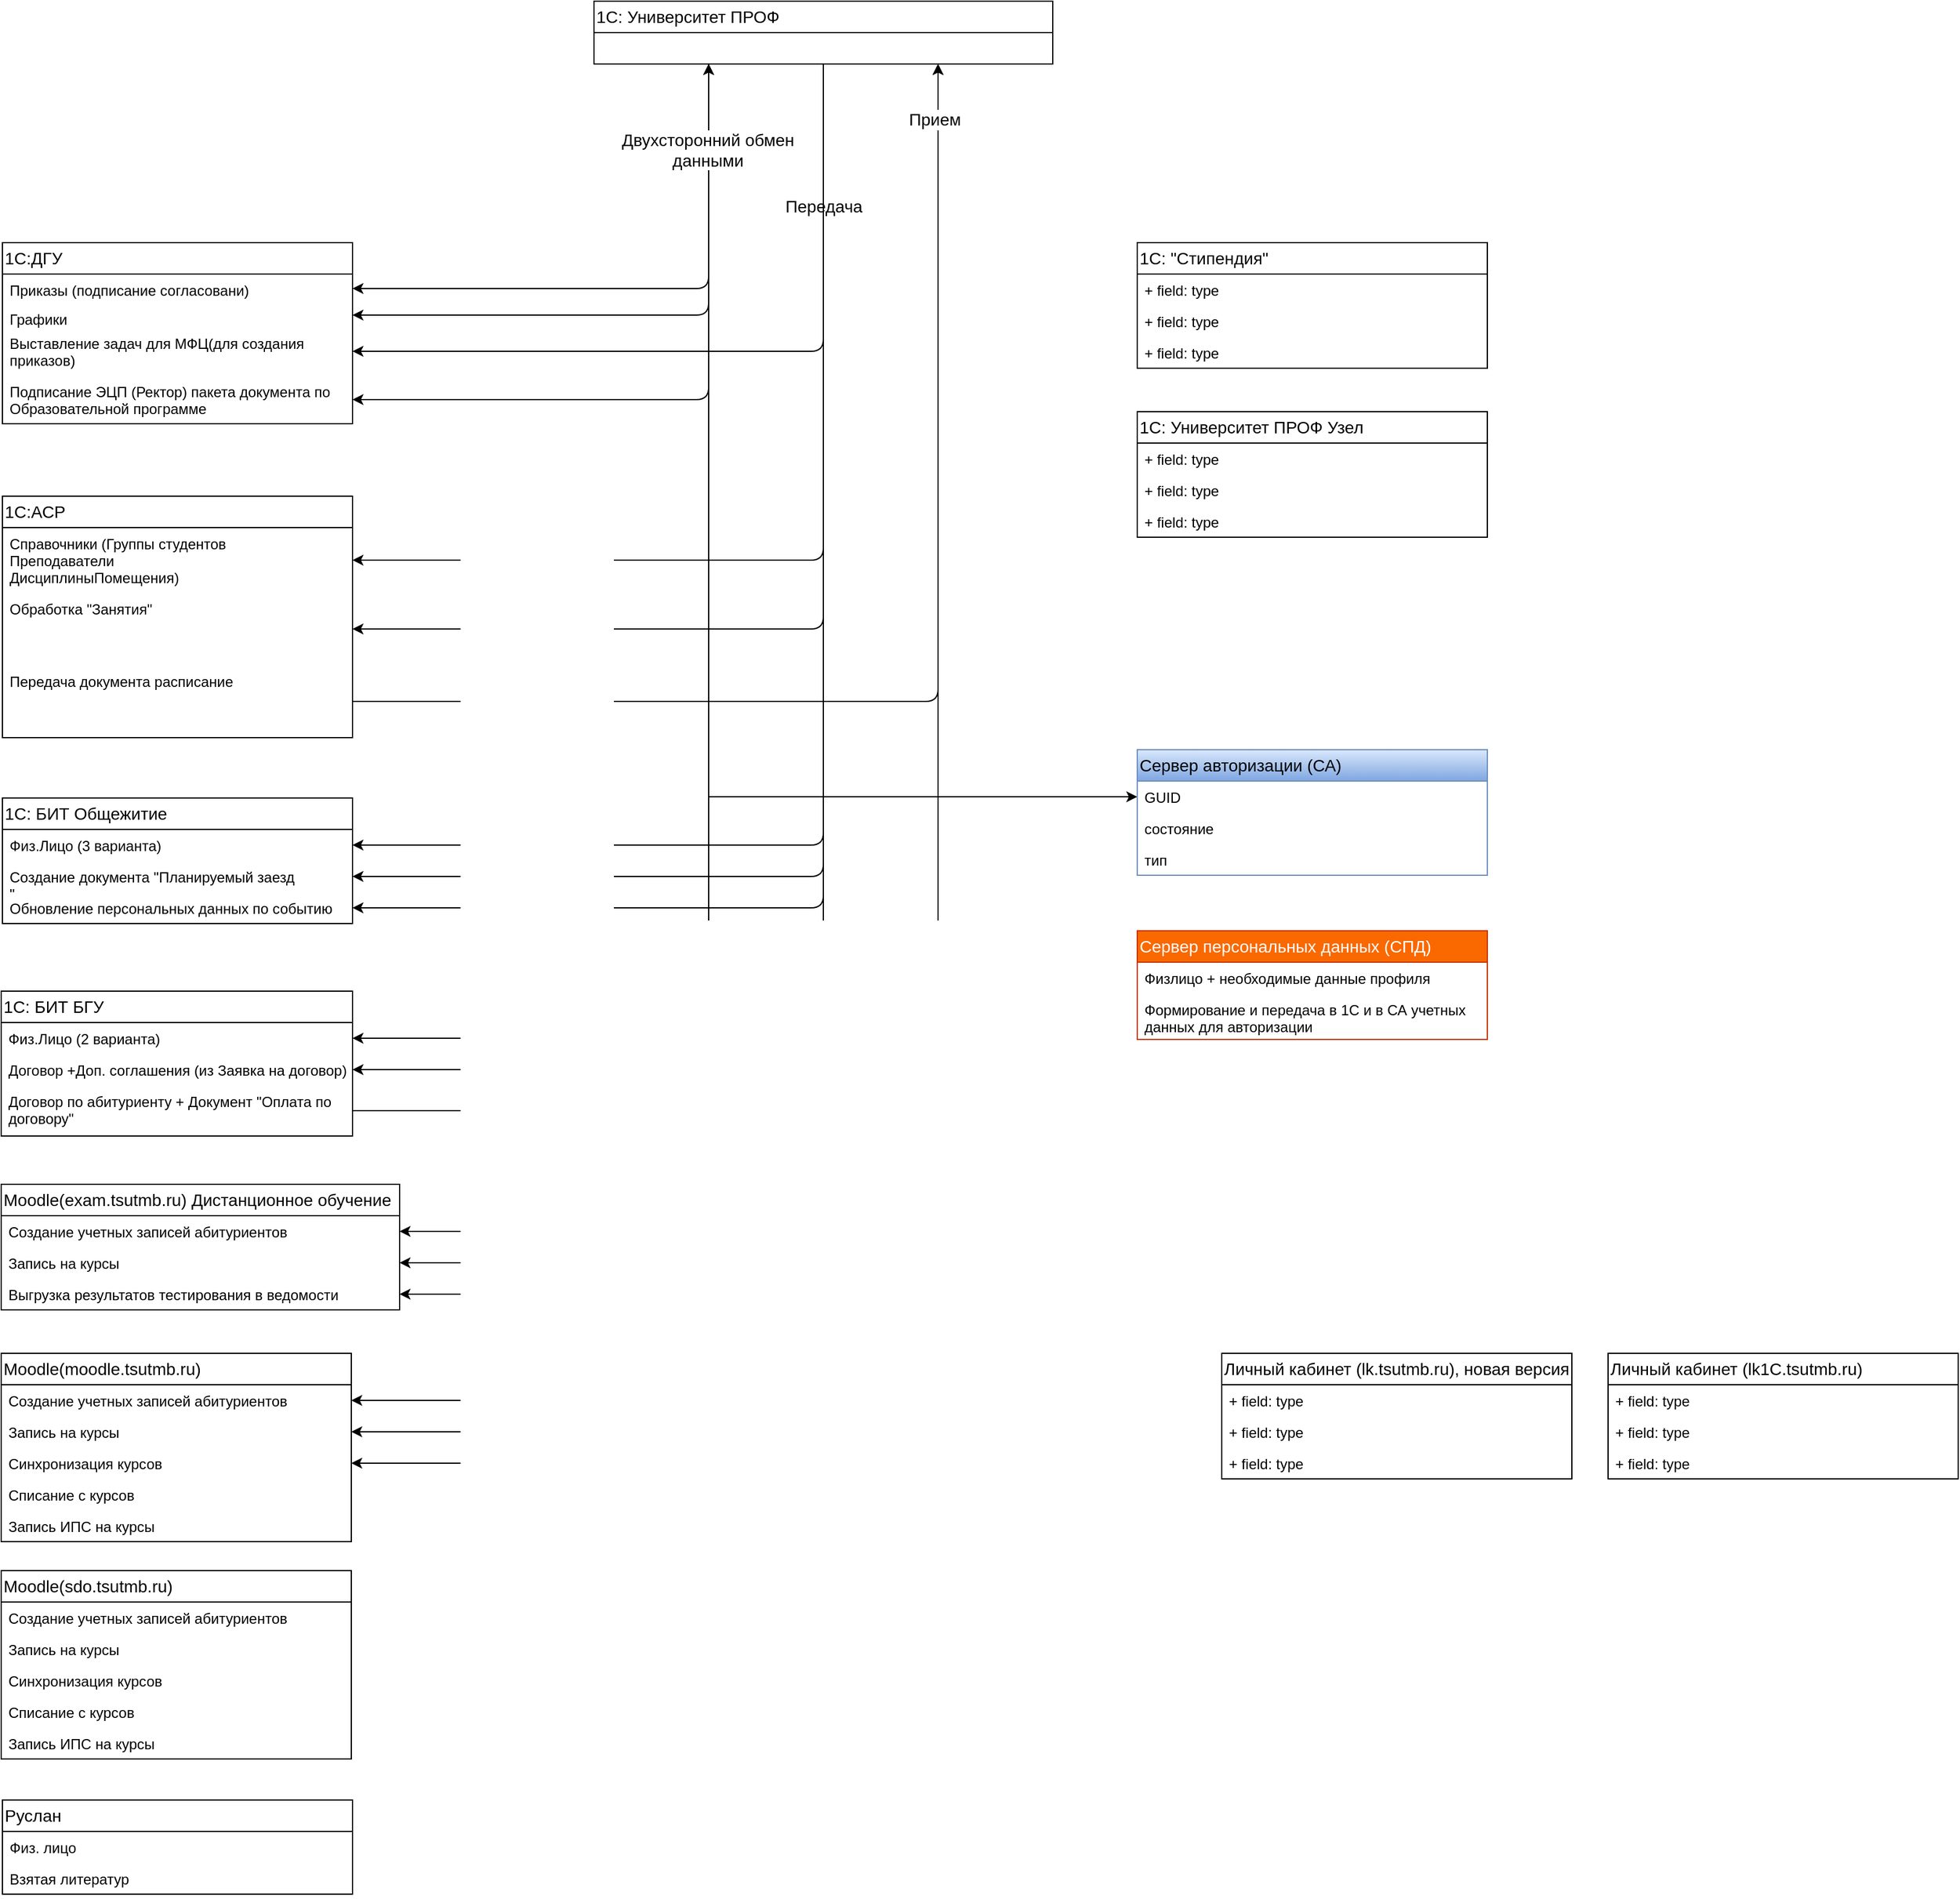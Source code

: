 <mxfile version="13.9.6" type="github">
  <diagram id="C5RBs43oDa-KdzZeNtuy" name="Page-1">
    <mxGraphModel dx="1422" dy="1963" grid="1" gridSize="10" guides="1" tooltips="1" connect="1" arrows="1" fold="1" page="1" pageScale="1" pageWidth="827" pageHeight="1169" math="0" shadow="0">
      <root>
        <mxCell id="WIyWlLk6GJQsqaUBKTNV-0" />
        <mxCell id="WIyWlLk6GJQsqaUBKTNV-1" parent="WIyWlLk6GJQsqaUBKTNV-0" />
        <mxCell id="zkfFHV4jXpPFQw0GAbJ--26" value="" style="endArrow=open;shadow=0;strokeWidth=1;rounded=1;endFill=1;edgeStyle=elbowEdgeStyle;elbow=vertical;sketch=0;strokeColor=none;" parent="WIyWlLk6GJQsqaUBKTNV-1" edge="1">
          <mxGeometry x="0.5" y="41" relative="1" as="geometry">
            <mxPoint x="450" y="204.182" as="sourcePoint" />
            <mxPoint x="450" y="210" as="targetPoint" />
            <mxPoint x="-40" y="32" as="offset" />
          </mxGeometry>
        </mxCell>
        <mxCell id="-UFmBf2hsX3LxZVQurKs-121" style="edgeStyle=orthogonalEdgeStyle;rounded=1;sketch=0;orthogonalLoop=1;jettySize=auto;html=1;entryX=1;entryY=0.5;entryDx=0;entryDy=0;startArrow=none;startFill=0;fillColor=#0A0A0A;fontSize=14;exitX=0.5;exitY=1;exitDx=0;exitDy=0;" parent="WIyWlLk6GJQsqaUBKTNV-1" source="-UFmBf2hsX3LxZVQurKs-106" target="-UFmBf2hsX3LxZVQurKs-113" edge="1">
          <mxGeometry relative="1" as="geometry">
            <mxPoint x="740" y="120" as="sourcePoint" />
          </mxGeometry>
        </mxCell>
        <mxCell id="-UFmBf2hsX3LxZVQurKs-122" style="edgeStyle=orthogonalEdgeStyle;rounded=1;sketch=0;orthogonalLoop=1;jettySize=auto;html=1;exitX=0.5;exitY=1;exitDx=0;exitDy=0;startArrow=none;startFill=0;fillColor=#0A0A0A;fontSize=14;entryX=1;entryY=0.5;entryDx=0;entryDy=0;" parent="WIyWlLk6GJQsqaUBKTNV-1" source="-UFmBf2hsX3LxZVQurKs-106" target="-UFmBf2hsX3LxZVQurKs-116" edge="1">
          <mxGeometry relative="1" as="geometry">
            <mxPoint x="660" y="419" as="targetPoint" />
          </mxGeometry>
        </mxCell>
        <mxCell id="-UFmBf2hsX3LxZVQurKs-125" style="edgeStyle=orthogonalEdgeStyle;rounded=1;sketch=0;orthogonalLoop=1;jettySize=auto;html=1;exitX=0.5;exitY=1;exitDx=0;exitDy=0;startArrow=none;startFill=0;fillColor=#0A0A0A;fontSize=14;" parent="WIyWlLk6GJQsqaUBKTNV-1" source="-UFmBf2hsX3LxZVQurKs-106" target="-UFmBf2hsX3LxZVQurKs-117" edge="1">
          <mxGeometry relative="1" as="geometry" />
        </mxCell>
        <mxCell id="-UFmBf2hsX3LxZVQurKs-130" style="edgeStyle=orthogonalEdgeStyle;rounded=1;sketch=0;orthogonalLoop=1;jettySize=auto;html=1;exitX=0.5;exitY=1;exitDx=0;exitDy=0;entryX=1;entryY=0.5;entryDx=0;entryDy=0;startArrow=none;startFill=0;fillColor=#0A0A0A;fontSize=14;" parent="WIyWlLk6GJQsqaUBKTNV-1" source="-UFmBf2hsX3LxZVQurKs-106" target="-UFmBf2hsX3LxZVQurKs-127" edge="1">
          <mxGeometry relative="1" as="geometry" />
        </mxCell>
        <mxCell id="-UFmBf2hsX3LxZVQurKs-131" style="edgeStyle=orthogonalEdgeStyle;rounded=1;sketch=0;orthogonalLoop=1;jettySize=auto;html=1;exitX=0.5;exitY=1;exitDx=0;exitDy=0;entryX=1;entryY=0.5;entryDx=0;entryDy=0;startArrow=none;startFill=0;fillColor=#0A0A0A;fontSize=14;" parent="WIyWlLk6GJQsqaUBKTNV-1" source="-UFmBf2hsX3LxZVQurKs-106" target="-UFmBf2hsX3LxZVQurKs-128" edge="1">
          <mxGeometry relative="1" as="geometry" />
        </mxCell>
        <mxCell id="-UFmBf2hsX3LxZVQurKs-132" style="edgeStyle=orthogonalEdgeStyle;rounded=1;sketch=0;orthogonalLoop=1;jettySize=auto;html=1;exitX=0.5;exitY=1;exitDx=0;exitDy=0;entryX=1;entryY=0.5;entryDx=0;entryDy=0;startArrow=none;startFill=0;fillColor=#0A0A0A;fontSize=14;" parent="WIyWlLk6GJQsqaUBKTNV-1" source="-UFmBf2hsX3LxZVQurKs-106" target="-UFmBf2hsX3LxZVQurKs-129" edge="1">
          <mxGeometry relative="1" as="geometry" />
        </mxCell>
        <mxCell id="-UFmBf2hsX3LxZVQurKs-148" value="Передача" style="edgeLabel;html=1;align=center;verticalAlign=middle;resizable=0;points=[];fontSize=14;" parent="-UFmBf2hsX3LxZVQurKs-132" vertex="1" connectable="0">
          <mxGeometry x="-0.903" y="2" relative="1" as="geometry">
            <mxPoint x="-2" y="65" as="offset" />
          </mxGeometry>
        </mxCell>
        <mxCell id="-UFmBf2hsX3LxZVQurKs-137" style="edgeStyle=orthogonalEdgeStyle;rounded=1;sketch=0;orthogonalLoop=1;jettySize=auto;html=1;exitX=0.25;exitY=1;exitDx=0;exitDy=0;entryX=1;entryY=0.5;entryDx=0;entryDy=0;startArrow=none;startFill=0;fillColor=#0A0A0A;fontSize=14;" parent="WIyWlLk6GJQsqaUBKTNV-1" source="-UFmBf2hsX3LxZVQurKs-106" target="-UFmBf2hsX3LxZVQurKs-134" edge="1">
          <mxGeometry relative="1" as="geometry" />
        </mxCell>
        <mxCell id="-UFmBf2hsX3LxZVQurKs-138" style="edgeStyle=orthogonalEdgeStyle;rounded=1;sketch=0;orthogonalLoop=1;jettySize=auto;html=1;exitX=0.25;exitY=1;exitDx=0;exitDy=0;entryX=1;entryY=0.5;entryDx=0;entryDy=0;startArrow=none;startFill=0;fillColor=#0A0A0A;fontSize=14;" parent="WIyWlLk6GJQsqaUBKTNV-1" source="-UFmBf2hsX3LxZVQurKs-106" target="-UFmBf2hsX3LxZVQurKs-135" edge="1">
          <mxGeometry relative="1" as="geometry" />
        </mxCell>
        <mxCell id="-UFmBf2hsX3LxZVQurKs-141" style="edgeStyle=orthogonalEdgeStyle;rounded=1;sketch=0;orthogonalLoop=1;jettySize=auto;html=1;exitX=0.25;exitY=1;exitDx=0;exitDy=0;startArrow=none;startFill=0;fillColor=#0A0A0A;fontSize=14;" parent="WIyWlLk6GJQsqaUBKTNV-1" source="-UFmBf2hsX3LxZVQurKs-106" target="-UFmBf2hsX3LxZVQurKs-140" edge="1">
          <mxGeometry relative="1" as="geometry" />
        </mxCell>
        <mxCell id="-UFmBf2hsX3LxZVQurKs-198" style="edgeStyle=orthogonalEdgeStyle;rounded=1;sketch=0;orthogonalLoop=1;jettySize=auto;html=1;exitX=0.25;exitY=1;exitDx=0;exitDy=0;entryX=1;entryY=0.5;entryDx=0;entryDy=0;startArrow=none;startFill=0;fillColor=#0A0A0A;fontSize=14;" parent="WIyWlLk6GJQsqaUBKTNV-1" source="-UFmBf2hsX3LxZVQurKs-106" target="-UFmBf2hsX3LxZVQurKs-174" edge="1">
          <mxGeometry relative="1" as="geometry" />
        </mxCell>
        <mxCell id="-UFmBf2hsX3LxZVQurKs-199" style="edgeStyle=orthogonalEdgeStyle;rounded=1;sketch=0;orthogonalLoop=1;jettySize=auto;html=1;exitX=0.5;exitY=1;exitDx=0;exitDy=0;entryX=1;entryY=0.5;entryDx=0;entryDy=0;startArrow=none;startFill=0;fillColor=#0A0A0A;fontSize=14;" parent="WIyWlLk6GJQsqaUBKTNV-1" source="-UFmBf2hsX3LxZVQurKs-106" target="-UFmBf2hsX3LxZVQurKs-175" edge="1">
          <mxGeometry relative="1" as="geometry" />
        </mxCell>
        <mxCell id="-UFmBf2hsX3LxZVQurKs-200" style="edgeStyle=orthogonalEdgeStyle;rounded=1;sketch=0;orthogonalLoop=1;jettySize=auto;html=1;exitX=0.5;exitY=1;exitDx=0;exitDy=0;entryX=1;entryY=0.5;entryDx=0;entryDy=0;startArrow=none;startFill=0;fillColor=#0A0A0A;fontSize=14;" parent="WIyWlLk6GJQsqaUBKTNV-1" source="-UFmBf2hsX3LxZVQurKs-106" target="-UFmBf2hsX3LxZVQurKs-176" edge="1">
          <mxGeometry relative="1" as="geometry" />
        </mxCell>
        <mxCell id="-UFmBf2hsX3LxZVQurKs-202" style="edgeStyle=orthogonalEdgeStyle;rounded=1;sketch=0;orthogonalLoop=1;jettySize=auto;html=1;exitX=0.25;exitY=1;exitDx=0;exitDy=0;entryX=1;entryY=0.5;entryDx=0;entryDy=0;startArrow=none;startFill=0;fillColor=#0A0A0A;fontSize=14;" parent="WIyWlLk6GJQsqaUBKTNV-1" source="-UFmBf2hsX3LxZVQurKs-106" target="-UFmBf2hsX3LxZVQurKs-182" edge="1">
          <mxGeometry relative="1" as="geometry" />
        </mxCell>
        <mxCell id="-UFmBf2hsX3LxZVQurKs-204" style="edgeStyle=orthogonalEdgeStyle;rounded=1;sketch=0;orthogonalLoop=1;jettySize=auto;html=1;exitX=0.25;exitY=1;exitDx=0;exitDy=0;entryX=1;entryY=0.5;entryDx=0;entryDy=0;startArrow=none;startFill=0;fillColor=#0A0A0A;fontSize=14;" parent="WIyWlLk6GJQsqaUBKTNV-1" source="-UFmBf2hsX3LxZVQurKs-106" target="-UFmBf2hsX3LxZVQurKs-183" edge="1">
          <mxGeometry relative="1" as="geometry" />
        </mxCell>
        <mxCell id="-UFmBf2hsX3LxZVQurKs-205" style="edgeStyle=orthogonalEdgeStyle;rounded=1;sketch=0;orthogonalLoop=1;jettySize=auto;html=1;exitX=0.25;exitY=1;exitDx=0;exitDy=0;entryX=1;entryY=0.5;entryDx=0;entryDy=0;startArrow=none;startFill=0;fillColor=#0A0A0A;fontSize=14;" parent="WIyWlLk6GJQsqaUBKTNV-1" source="-UFmBf2hsX3LxZVQurKs-106" target="-UFmBf2hsX3LxZVQurKs-184" edge="1">
          <mxGeometry relative="1" as="geometry" />
        </mxCell>
        <mxCell id="JvQ7oeNxbVgpKxmAzjBA-6" style="edgeStyle=orthogonalEdgeStyle;rounded=0;orthogonalLoop=1;jettySize=auto;html=1;exitX=0.25;exitY=1;exitDx=0;exitDy=0;entryX=0;entryY=0.5;entryDx=0;entryDy=0;" edge="1" parent="WIyWlLk6GJQsqaUBKTNV-1" source="-UFmBf2hsX3LxZVQurKs-106" target="-UFmBf2hsX3LxZVQurKs-170">
          <mxGeometry relative="1" as="geometry" />
        </mxCell>
        <mxCell id="-UFmBf2hsX3LxZVQurKs-106" value="1С: Университет ПРОФ" style="swimlane;fontStyle=0;childLayout=stackLayout;horizontal=1;startSize=26;fillColor=none;horizontalStack=0;resizeParent=1;resizeParentMax=0;resizeLast=0;collapsible=1;marginBottom=0;rounded=0;shadow=0;glass=0;sketch=0;fontSize=14;align=left;html=1;" parent="WIyWlLk6GJQsqaUBKTNV-1" vertex="1">
          <mxGeometry x="750" y="-100" width="380" height="52" as="geometry" />
        </mxCell>
        <mxCell id="-UFmBf2hsX3LxZVQurKs-110" value="1С:ДГУ" style="swimlane;fontStyle=0;childLayout=stackLayout;horizontal=1;startSize=26;fillColor=none;horizontalStack=0;resizeParent=1;resizeParentMax=0;resizeLast=0;collapsible=1;marginBottom=0;rounded=0;shadow=0;glass=0;sketch=0;fontSize=14;align=left;html=1;" parent="WIyWlLk6GJQsqaUBKTNV-1" vertex="1">
          <mxGeometry x="260" y="100" width="290" height="150" as="geometry" />
        </mxCell>
        <mxCell id="-UFmBf2hsX3LxZVQurKs-111" value="Приказы (подписание согласовани)&#xa;" style="text;strokeColor=none;fillColor=none;align=left;verticalAlign=top;spacingLeft=4;spacingRight=4;overflow=hidden;rotatable=0;points=[[0,0.5],[1,0.5]];portConstraint=eastwest;whiteSpace=wrap;labelBorderColor=none;" parent="-UFmBf2hsX3LxZVQurKs-110" vertex="1">
          <mxGeometry y="26" width="290" height="24" as="geometry" />
        </mxCell>
        <mxCell id="-UFmBf2hsX3LxZVQurKs-112" value="Графики&#xa;" style="text;strokeColor=none;fillColor=none;align=left;verticalAlign=top;spacingLeft=4;spacingRight=4;overflow=hidden;rotatable=0;points=[[0,0.5],[1,0.5]];portConstraint=eastwest;" parent="-UFmBf2hsX3LxZVQurKs-110" vertex="1">
          <mxGeometry y="50" width="290" height="20" as="geometry" />
        </mxCell>
        <mxCell id="-UFmBf2hsX3LxZVQurKs-113" value="Выставление задач для МФЦ(для создания приказов)" style="text;strokeColor=none;fillColor=none;align=left;verticalAlign=top;spacingLeft=4;spacingRight=4;overflow=hidden;rotatable=0;points=[[0,0.5],[1,0.5]];portConstraint=eastwest;whiteSpace=wrap;" parent="-UFmBf2hsX3LxZVQurKs-110" vertex="1">
          <mxGeometry y="70" width="290" height="40" as="geometry" />
        </mxCell>
        <mxCell id="-UFmBf2hsX3LxZVQurKs-140" value="Подписание ЭЦП (Ректор) пакета документа по Образовательной программе " style="text;strokeColor=none;fillColor=none;align=left;verticalAlign=top;spacingLeft=4;spacingRight=4;overflow=hidden;rotatable=0;points=[[0,0.5],[1,0.5]];portConstraint=eastwest;whiteSpace=wrap;" parent="-UFmBf2hsX3LxZVQurKs-110" vertex="1">
          <mxGeometry y="110" width="290" height="40" as="geometry" />
        </mxCell>
        <mxCell id="-UFmBf2hsX3LxZVQurKs-114" value="1С:АСР" style="swimlane;fontStyle=0;childLayout=stackLayout;horizontal=1;startSize=26;fillColor=none;horizontalStack=0;resizeParent=1;resizeParentMax=0;resizeLast=0;collapsible=1;marginBottom=0;rounded=0;shadow=0;glass=0;sketch=0;fontSize=14;align=left;html=1;" parent="WIyWlLk6GJQsqaUBKTNV-1" vertex="1">
          <mxGeometry x="260" y="310" width="290" height="200" as="geometry" />
        </mxCell>
        <mxCell id="-UFmBf2hsX3LxZVQurKs-116" value="Справочники (Группы студентов &#xa;Преподаватели&#xa;ДисциплиныПомещения)" style="text;strokeColor=none;fillColor=none;align=left;verticalAlign=top;spacingLeft=4;spacingRight=4;overflow=hidden;rotatable=0;points=[[0,0.5],[1,0.5]];portConstraint=eastwest;" parent="-UFmBf2hsX3LxZVQurKs-114" vertex="1">
          <mxGeometry y="26" width="290" height="54" as="geometry" />
        </mxCell>
        <mxCell id="-UFmBf2hsX3LxZVQurKs-117" value="Обработка &quot;Занятия&quot;" style="text;strokeColor=none;fillColor=none;align=left;verticalAlign=top;spacingLeft=4;spacingRight=4;overflow=hidden;rotatable=0;points=[[0,0.5],[1,0.5]];portConstraint=eastwest;" parent="-UFmBf2hsX3LxZVQurKs-114" vertex="1">
          <mxGeometry y="80" width="290" height="60" as="geometry" />
        </mxCell>
        <mxCell id="-UFmBf2hsX3LxZVQurKs-123" value="Передача документа расписание" style="text;strokeColor=none;fillColor=none;align=left;verticalAlign=top;spacingLeft=4;spacingRight=4;overflow=hidden;rotatable=0;points=[[0,0.5],[1,0.5]];portConstraint=eastwest;" parent="-UFmBf2hsX3LxZVQurKs-114" vertex="1">
          <mxGeometry y="140" width="290" height="60" as="geometry" />
        </mxCell>
        <mxCell id="-UFmBf2hsX3LxZVQurKs-119" style="edgeStyle=orthogonalEdgeStyle;rounded=1;sketch=0;orthogonalLoop=1;jettySize=auto;html=1;fillColor=#0A0A0A;fontSize=14;startArrow=classic;startFill=1;entryX=0.25;entryY=1;entryDx=0;entryDy=0;" parent="WIyWlLk6GJQsqaUBKTNV-1" source="-UFmBf2hsX3LxZVQurKs-111" target="-UFmBf2hsX3LxZVQurKs-106" edge="1">
          <mxGeometry relative="1" as="geometry">
            <mxPoint x="760" y="50" as="targetPoint" />
          </mxGeometry>
        </mxCell>
        <mxCell id="-UFmBf2hsX3LxZVQurKs-120" style="edgeStyle=orthogonalEdgeStyle;rounded=1;sketch=0;orthogonalLoop=1;jettySize=auto;html=1;startArrow=classic;startFill=1;fillColor=#0A0A0A;fontSize=14;entryX=0.25;entryY=1;entryDx=0;entryDy=0;" parent="WIyWlLk6GJQsqaUBKTNV-1" source="-UFmBf2hsX3LxZVQurKs-112" target="-UFmBf2hsX3LxZVQurKs-106" edge="1">
          <mxGeometry relative="1" as="geometry">
            <mxPoint x="760" y="50" as="targetPoint" />
          </mxGeometry>
        </mxCell>
        <mxCell id="-UFmBf2hsX3LxZVQurKs-146" value="Двухсторонний обмен &lt;br&gt;данными" style="edgeLabel;html=1;align=center;verticalAlign=middle;resizable=0;points=[];fontSize=14;" parent="-UFmBf2hsX3LxZVQurKs-120" vertex="1" connectable="0">
          <mxGeometry x="0.718" y="1" relative="1" as="geometry">
            <mxPoint as="offset" />
          </mxGeometry>
        </mxCell>
        <mxCell id="-UFmBf2hsX3LxZVQurKs-124" style="edgeStyle=orthogonalEdgeStyle;rounded=1;sketch=0;orthogonalLoop=1;jettySize=auto;html=1;entryX=0.75;entryY=1;entryDx=0;entryDy=0;startArrow=none;startFill=0;fillColor=#0A0A0A;fontSize=14;" parent="WIyWlLk6GJQsqaUBKTNV-1" source="-UFmBf2hsX3LxZVQurKs-123" target="-UFmBf2hsX3LxZVQurKs-106" edge="1">
          <mxGeometry relative="1" as="geometry" />
        </mxCell>
        <mxCell id="-UFmBf2hsX3LxZVQurKs-126" value="1С: БИТ Общежитие" style="swimlane;fontStyle=0;childLayout=stackLayout;horizontal=1;startSize=26;fillColor=none;horizontalStack=0;resizeParent=1;resizeParentMax=0;resizeLast=0;collapsible=1;marginBottom=0;rounded=0;shadow=0;glass=0;sketch=0;fontSize=14;align=left;html=1;" parent="WIyWlLk6GJQsqaUBKTNV-1" vertex="1">
          <mxGeometry x="260" y="560" width="290" height="104" as="geometry" />
        </mxCell>
        <mxCell id="-UFmBf2hsX3LxZVQurKs-127" value="Физ.Лицо (3 варианта)" style="text;strokeColor=none;fillColor=none;align=left;verticalAlign=top;spacingLeft=4;spacingRight=4;overflow=hidden;rotatable=0;points=[[0,0.5],[1,0.5]];portConstraint=eastwest;" parent="-UFmBf2hsX3LxZVQurKs-126" vertex="1">
          <mxGeometry y="26" width="290" height="26" as="geometry" />
        </mxCell>
        <mxCell id="-UFmBf2hsX3LxZVQurKs-128" value="Создание документа &quot;Планируемый заезд&#xa;&quot;" style="text;strokeColor=none;fillColor=none;align=left;verticalAlign=top;spacingLeft=4;spacingRight=4;overflow=hidden;rotatable=0;points=[[0,0.5],[1,0.5]];portConstraint=eastwest;" parent="-UFmBf2hsX3LxZVQurKs-126" vertex="1">
          <mxGeometry y="52" width="290" height="26" as="geometry" />
        </mxCell>
        <mxCell id="-UFmBf2hsX3LxZVQurKs-129" value="Обновление персональных данных по событию&#xa;" style="text;strokeColor=none;fillColor=none;align=left;verticalAlign=top;spacingLeft=4;spacingRight=4;overflow=hidden;rotatable=0;points=[[0,0.5],[1,0.5]];portConstraint=eastwest;" parent="-UFmBf2hsX3LxZVQurKs-126" vertex="1">
          <mxGeometry y="78" width="290" height="26" as="geometry" />
        </mxCell>
        <mxCell id="-UFmBf2hsX3LxZVQurKs-133" value="1С: БИТ БГУ" style="swimlane;fontStyle=0;childLayout=stackLayout;horizontal=1;startSize=26;fillColor=none;horizontalStack=0;resizeParent=1;resizeParentMax=0;resizeLast=0;collapsible=1;marginBottom=0;rounded=0;shadow=0;glass=0;sketch=0;fontSize=14;align=left;html=1;" parent="WIyWlLk6GJQsqaUBKTNV-1" vertex="1">
          <mxGeometry x="259" y="720" width="291" height="120" as="geometry" />
        </mxCell>
        <mxCell id="-UFmBf2hsX3LxZVQurKs-134" value="Физ.Лицо (2 варианта)" style="text;strokeColor=none;fillColor=none;align=left;verticalAlign=top;spacingLeft=4;spacingRight=4;overflow=hidden;rotatable=0;points=[[0,0.5],[1,0.5]];portConstraint=eastwest;" parent="-UFmBf2hsX3LxZVQurKs-133" vertex="1">
          <mxGeometry y="26" width="291" height="26" as="geometry" />
        </mxCell>
        <mxCell id="-UFmBf2hsX3LxZVQurKs-135" value="Договор +Доп. соглашения (из Заявка на договор)" style="text;strokeColor=none;fillColor=none;align=left;verticalAlign=top;spacingLeft=4;spacingRight=4;overflow=hidden;rotatable=0;points=[[0,0.5],[1,0.5]];portConstraint=eastwest;" parent="-UFmBf2hsX3LxZVQurKs-133" vertex="1">
          <mxGeometry y="52" width="291" height="26" as="geometry" />
        </mxCell>
        <mxCell id="-UFmBf2hsX3LxZVQurKs-136" value="Договор по абитуриенту + Документ &quot;Оплата по договору&quot;" style="text;strokeColor=none;fillColor=none;align=left;verticalAlign=top;spacingLeft=4;spacingRight=4;overflow=hidden;rotatable=0;points=[[0,0.5],[1,0.5]];portConstraint=eastwest;whiteSpace=wrap;" parent="-UFmBf2hsX3LxZVQurKs-133" vertex="1">
          <mxGeometry y="78" width="291" height="42" as="geometry" />
        </mxCell>
        <mxCell id="-UFmBf2hsX3LxZVQurKs-139" style="edgeStyle=orthogonalEdgeStyle;rounded=1;sketch=0;orthogonalLoop=1;jettySize=auto;html=1;exitX=1;exitY=0.5;exitDx=0;exitDy=0;entryX=0.75;entryY=1;entryDx=0;entryDy=0;startArrow=none;startFill=0;fillColor=#0A0A0A;fontSize=14;" parent="WIyWlLk6GJQsqaUBKTNV-1" source="-UFmBf2hsX3LxZVQurKs-136" target="-UFmBf2hsX3LxZVQurKs-106" edge="1">
          <mxGeometry relative="1" as="geometry" />
        </mxCell>
        <mxCell id="-UFmBf2hsX3LxZVQurKs-147" value="Прием" style="edgeLabel;html=1;align=center;verticalAlign=middle;resizable=0;points=[];fontSize=14;" parent="-UFmBf2hsX3LxZVQurKs-139" vertex="1" connectable="0">
          <mxGeometry x="0.933" y="3" relative="1" as="geometry">
            <mxPoint as="offset" />
          </mxGeometry>
        </mxCell>
        <mxCell id="-UFmBf2hsX3LxZVQurKs-157" value="1С: &quot;Стипендия&quot;" style="swimlane;fontStyle=0;childLayout=stackLayout;horizontal=1;startSize=26;fillColor=none;horizontalStack=0;resizeParent=1;resizeParentMax=0;resizeLast=0;collapsible=1;marginBottom=0;rounded=0;shadow=0;glass=0;sketch=0;fontSize=14;align=left;html=1;" parent="WIyWlLk6GJQsqaUBKTNV-1" vertex="1">
          <mxGeometry x="1200" y="100" width="290" height="104" as="geometry" />
        </mxCell>
        <mxCell id="-UFmBf2hsX3LxZVQurKs-158" value="+ field: type" style="text;strokeColor=none;fillColor=none;align=left;verticalAlign=top;spacingLeft=4;spacingRight=4;overflow=hidden;rotatable=0;points=[[0,0.5],[1,0.5]];portConstraint=eastwest;" parent="-UFmBf2hsX3LxZVQurKs-157" vertex="1">
          <mxGeometry y="26" width="290" height="26" as="geometry" />
        </mxCell>
        <mxCell id="-UFmBf2hsX3LxZVQurKs-159" value="+ field: type" style="text;strokeColor=none;fillColor=none;align=left;verticalAlign=top;spacingLeft=4;spacingRight=4;overflow=hidden;rotatable=0;points=[[0,0.5],[1,0.5]];portConstraint=eastwest;" parent="-UFmBf2hsX3LxZVQurKs-157" vertex="1">
          <mxGeometry y="52" width="290" height="26" as="geometry" />
        </mxCell>
        <mxCell id="-UFmBf2hsX3LxZVQurKs-160" value="+ field: type" style="text;strokeColor=none;fillColor=none;align=left;verticalAlign=top;spacingLeft=4;spacingRight=4;overflow=hidden;rotatable=0;points=[[0,0.5],[1,0.5]];portConstraint=eastwest;" parent="-UFmBf2hsX3LxZVQurKs-157" vertex="1">
          <mxGeometry y="78" width="290" height="26" as="geometry" />
        </mxCell>
        <mxCell id="-UFmBf2hsX3LxZVQurKs-161" value="1С: Университет ПРОФ Узел" style="swimlane;fontStyle=0;childLayout=stackLayout;horizontal=1;startSize=26;fillColor=none;horizontalStack=0;resizeParent=1;resizeParentMax=0;resizeLast=0;collapsible=1;marginBottom=0;rounded=0;shadow=0;glass=0;sketch=0;fontSize=14;align=left;html=1;" parent="WIyWlLk6GJQsqaUBKTNV-1" vertex="1">
          <mxGeometry x="1200" y="240" width="290" height="104" as="geometry" />
        </mxCell>
        <mxCell id="-UFmBf2hsX3LxZVQurKs-162" value="+ field: type" style="text;strokeColor=none;fillColor=none;align=left;verticalAlign=top;spacingLeft=4;spacingRight=4;overflow=hidden;rotatable=0;points=[[0,0.5],[1,0.5]];portConstraint=eastwest;" parent="-UFmBf2hsX3LxZVQurKs-161" vertex="1">
          <mxGeometry y="26" width="290" height="26" as="geometry" />
        </mxCell>
        <mxCell id="-UFmBf2hsX3LxZVQurKs-163" value="+ field: type" style="text;strokeColor=none;fillColor=none;align=left;verticalAlign=top;spacingLeft=4;spacingRight=4;overflow=hidden;rotatable=0;points=[[0,0.5],[1,0.5]];portConstraint=eastwest;" parent="-UFmBf2hsX3LxZVQurKs-161" vertex="1">
          <mxGeometry y="52" width="290" height="26" as="geometry" />
        </mxCell>
        <mxCell id="-UFmBf2hsX3LxZVQurKs-164" value="+ field: type" style="text;strokeColor=none;fillColor=none;align=left;verticalAlign=top;spacingLeft=4;spacingRight=4;overflow=hidden;rotatable=0;points=[[0,0.5],[1,0.5]];portConstraint=eastwest;" parent="-UFmBf2hsX3LxZVQurKs-161" vertex="1">
          <mxGeometry y="78" width="290" height="26" as="geometry" />
        </mxCell>
        <mxCell id="-UFmBf2hsX3LxZVQurKs-165" value="Сервер персональных данных (СПД)" style="swimlane;fontStyle=0;childLayout=stackLayout;horizontal=1;startSize=26;fillColor=#fa6800;horizontalStack=0;resizeParent=1;resizeParentMax=0;resizeLast=0;collapsible=1;marginBottom=0;rounded=0;shadow=0;glass=0;sketch=0;fontSize=14;align=left;html=1;strokeColor=#C73500;fontColor=#ffffff;" parent="WIyWlLk6GJQsqaUBKTNV-1" vertex="1">
          <mxGeometry x="1200" y="670" width="290" height="90" as="geometry" />
        </mxCell>
        <mxCell id="-UFmBf2hsX3LxZVQurKs-166" value="Физлицо + необходимые данные профиля" style="text;strokeColor=none;fillColor=none;align=left;verticalAlign=top;spacingLeft=4;spacingRight=4;overflow=hidden;rotatable=0;points=[[0,0.5],[1,0.5]];portConstraint=eastwest;" parent="-UFmBf2hsX3LxZVQurKs-165" vertex="1">
          <mxGeometry y="26" width="290" height="26" as="geometry" />
        </mxCell>
        <mxCell id="-UFmBf2hsX3LxZVQurKs-167" value="Формирование и передача в 1С и в СА учетных данных для авторизации " style="text;strokeColor=none;fillColor=none;align=left;verticalAlign=top;spacingLeft=4;spacingRight=4;overflow=hidden;rotatable=0;points=[[0,0.5],[1,0.5]];portConstraint=eastwest;whiteSpace=wrap;" parent="-UFmBf2hsX3LxZVQurKs-165" vertex="1">
          <mxGeometry y="52" width="290" height="38" as="geometry" />
        </mxCell>
        <mxCell id="-UFmBf2hsX3LxZVQurKs-169" value="Сервер авторизации (СА)" style="swimlane;fontStyle=0;childLayout=stackLayout;horizontal=1;startSize=26;fillColor=#dae8fc;horizontalStack=0;resizeParent=1;resizeParentMax=0;resizeLast=0;collapsible=1;marginBottom=0;rounded=0;shadow=0;glass=0;sketch=0;fontSize=14;align=left;html=1;strokeColor=#6c8ebf;strokeWidth=1;gradientColor=#7ea6e0;" parent="WIyWlLk6GJQsqaUBKTNV-1" vertex="1">
          <mxGeometry x="1200" y="520" width="290" height="104" as="geometry" />
        </mxCell>
        <mxCell id="-UFmBf2hsX3LxZVQurKs-170" value="GUID" style="text;strokeColor=none;fillColor=none;align=left;verticalAlign=top;spacingLeft=4;spacingRight=4;overflow=hidden;rotatable=0;points=[[0,0.5],[1,0.5]];portConstraint=eastwest;" parent="-UFmBf2hsX3LxZVQurKs-169" vertex="1">
          <mxGeometry y="26" width="290" height="26" as="geometry" />
        </mxCell>
        <mxCell id="-UFmBf2hsX3LxZVQurKs-171" value="состояние&#xa;" style="text;strokeColor=none;fillColor=none;align=left;verticalAlign=top;spacingLeft=4;spacingRight=4;overflow=hidden;rotatable=0;points=[[0,0.5],[1,0.5]];portConstraint=eastwest;" parent="-UFmBf2hsX3LxZVQurKs-169" vertex="1">
          <mxGeometry y="52" width="290" height="26" as="geometry" />
        </mxCell>
        <mxCell id="-UFmBf2hsX3LxZVQurKs-172" value="тип" style="text;strokeColor=none;fillColor=none;align=left;verticalAlign=top;spacingLeft=4;spacingRight=4;overflow=hidden;rotatable=0;points=[[0,0.5],[1,0.5]];portConstraint=eastwest;" parent="-UFmBf2hsX3LxZVQurKs-169" vertex="1">
          <mxGeometry y="78" width="290" height="26" as="geometry" />
        </mxCell>
        <mxCell id="-UFmBf2hsX3LxZVQurKs-173" value="Moodle(exam.tsutmb.ru) Дистанционное обучение" style="swimlane;fontStyle=0;childLayout=stackLayout;horizontal=1;startSize=26;fillColor=none;horizontalStack=0;resizeParent=1;resizeParentMax=0;resizeLast=0;collapsible=1;marginBottom=0;rounded=0;shadow=0;glass=0;sketch=0;fontSize=14;align=left;html=1;" parent="WIyWlLk6GJQsqaUBKTNV-1" vertex="1">
          <mxGeometry x="259" y="880" width="330" height="104" as="geometry" />
        </mxCell>
        <mxCell id="-UFmBf2hsX3LxZVQurKs-174" value="Создание учетных записей абитуриентов" style="text;strokeColor=none;fillColor=none;align=left;verticalAlign=top;spacingLeft=4;spacingRight=4;overflow=hidden;rotatable=0;points=[[0,0.5],[1,0.5]];portConstraint=eastwest;" parent="-UFmBf2hsX3LxZVQurKs-173" vertex="1">
          <mxGeometry y="26" width="330" height="26" as="geometry" />
        </mxCell>
        <mxCell id="-UFmBf2hsX3LxZVQurKs-175" value="Запись на курсы" style="text;strokeColor=none;fillColor=none;align=left;verticalAlign=top;spacingLeft=4;spacingRight=4;overflow=hidden;rotatable=0;points=[[0,0.5],[1,0.5]];portConstraint=eastwest;" parent="-UFmBf2hsX3LxZVQurKs-173" vertex="1">
          <mxGeometry y="52" width="330" height="26" as="geometry" />
        </mxCell>
        <mxCell id="-UFmBf2hsX3LxZVQurKs-176" value="Выгрузка результатов тестирования в ведомости&#xa;" style="text;strokeColor=none;fillColor=none;align=left;verticalAlign=top;spacingLeft=4;spacingRight=4;overflow=hidden;rotatable=0;points=[[0,0.5],[1,0.5]];portConstraint=eastwest;" parent="-UFmBf2hsX3LxZVQurKs-173" vertex="1">
          <mxGeometry y="78" width="330" height="26" as="geometry" />
        </mxCell>
        <mxCell id="-UFmBf2hsX3LxZVQurKs-181" value="Moodle(moodle.tsutmb.ru)" style="swimlane;fontStyle=0;childLayout=stackLayout;horizontal=1;startSize=26;fillColor=none;horizontalStack=0;resizeParent=1;resizeParentMax=0;resizeLast=0;collapsible=1;marginBottom=0;rounded=0;shadow=0;glass=0;sketch=0;fontSize=14;align=left;html=1;" parent="WIyWlLk6GJQsqaUBKTNV-1" vertex="1">
          <mxGeometry x="259" y="1020" width="290" height="156" as="geometry" />
        </mxCell>
        <mxCell id="-UFmBf2hsX3LxZVQurKs-182" value="Создание учетных записей абитуриентов" style="text;strokeColor=none;fillColor=none;align=left;verticalAlign=top;spacingLeft=4;spacingRight=4;overflow=hidden;rotatable=0;points=[[0,0.5],[1,0.5]];portConstraint=eastwest;" parent="-UFmBf2hsX3LxZVQurKs-181" vertex="1">
          <mxGeometry y="26" width="290" height="26" as="geometry" />
        </mxCell>
        <mxCell id="-UFmBf2hsX3LxZVQurKs-183" value="Запись на курсы" style="text;strokeColor=none;fillColor=none;align=left;verticalAlign=top;spacingLeft=4;spacingRight=4;overflow=hidden;rotatable=0;points=[[0,0.5],[1,0.5]];portConstraint=eastwest;" parent="-UFmBf2hsX3LxZVQurKs-181" vertex="1">
          <mxGeometry y="52" width="290" height="26" as="geometry" />
        </mxCell>
        <mxCell id="-UFmBf2hsX3LxZVQurKs-184" value="Синхронизация курсов" style="text;strokeColor=none;fillColor=none;align=left;verticalAlign=top;spacingLeft=4;spacingRight=4;overflow=hidden;rotatable=0;points=[[0,0.5],[1,0.5]];portConstraint=eastwest;" parent="-UFmBf2hsX3LxZVQurKs-181" vertex="1">
          <mxGeometry y="78" width="290" height="26" as="geometry" />
        </mxCell>
        <mxCell id="-UFmBf2hsX3LxZVQurKs-206" value="Списание с курсов&#xa;" style="text;strokeColor=none;fillColor=none;align=left;verticalAlign=top;spacingLeft=4;spacingRight=4;overflow=hidden;rotatable=0;points=[[0,0.5],[1,0.5]];portConstraint=eastwest;" parent="-UFmBf2hsX3LxZVQurKs-181" vertex="1">
          <mxGeometry y="104" width="290" height="26" as="geometry" />
        </mxCell>
        <mxCell id="-UFmBf2hsX3LxZVQurKs-207" value="Запись ИПС на курсы" style="text;strokeColor=none;fillColor=none;align=left;verticalAlign=top;spacingLeft=4;spacingRight=4;overflow=hidden;rotatable=0;points=[[0,0.5],[1,0.5]];portConstraint=eastwest;" parent="-UFmBf2hsX3LxZVQurKs-181" vertex="1">
          <mxGeometry y="130" width="290" height="26" as="geometry" />
        </mxCell>
        <mxCell id="-UFmBf2hsX3LxZVQurKs-185" value="Личный кабинет (lk.tsutmb.ru), новая версия" style="swimlane;fontStyle=0;childLayout=stackLayout;horizontal=1;startSize=26;fillColor=none;horizontalStack=0;resizeParent=1;resizeParentMax=0;resizeLast=0;collapsible=1;marginBottom=0;rounded=0;shadow=0;glass=0;sketch=0;fontSize=14;align=left;html=1;" parent="WIyWlLk6GJQsqaUBKTNV-1" vertex="1">
          <mxGeometry x="1270" y="1020" width="290" height="104" as="geometry" />
        </mxCell>
        <mxCell id="-UFmBf2hsX3LxZVQurKs-186" value="+ field: type" style="text;strokeColor=none;fillColor=none;align=left;verticalAlign=top;spacingLeft=4;spacingRight=4;overflow=hidden;rotatable=0;points=[[0,0.5],[1,0.5]];portConstraint=eastwest;" parent="-UFmBf2hsX3LxZVQurKs-185" vertex="1">
          <mxGeometry y="26" width="290" height="26" as="geometry" />
        </mxCell>
        <mxCell id="-UFmBf2hsX3LxZVQurKs-187" value="+ field: type" style="text;strokeColor=none;fillColor=none;align=left;verticalAlign=top;spacingLeft=4;spacingRight=4;overflow=hidden;rotatable=0;points=[[0,0.5],[1,0.5]];portConstraint=eastwest;" parent="-UFmBf2hsX3LxZVQurKs-185" vertex="1">
          <mxGeometry y="52" width="290" height="26" as="geometry" />
        </mxCell>
        <mxCell id="-UFmBf2hsX3LxZVQurKs-188" value="+ field: type" style="text;strokeColor=none;fillColor=none;align=left;verticalAlign=top;spacingLeft=4;spacingRight=4;overflow=hidden;rotatable=0;points=[[0,0.5],[1,0.5]];portConstraint=eastwest;" parent="-UFmBf2hsX3LxZVQurKs-185" vertex="1">
          <mxGeometry y="78" width="290" height="26" as="geometry" />
        </mxCell>
        <mxCell id="-UFmBf2hsX3LxZVQurKs-189" value="Личный кабинет (lk1C.tsutmb.ru)" style="swimlane;fontStyle=0;childLayout=stackLayout;horizontal=1;startSize=26;fillColor=none;horizontalStack=0;resizeParent=1;resizeParentMax=0;resizeLast=0;collapsible=1;marginBottom=0;rounded=0;shadow=0;glass=0;sketch=0;fontSize=14;align=left;html=1;" parent="WIyWlLk6GJQsqaUBKTNV-1" vertex="1">
          <mxGeometry x="1590" y="1020" width="290" height="104" as="geometry" />
        </mxCell>
        <mxCell id="-UFmBf2hsX3LxZVQurKs-190" value="+ field: type" style="text;strokeColor=none;fillColor=none;align=left;verticalAlign=top;spacingLeft=4;spacingRight=4;overflow=hidden;rotatable=0;points=[[0,0.5],[1,0.5]];portConstraint=eastwest;" parent="-UFmBf2hsX3LxZVQurKs-189" vertex="1">
          <mxGeometry y="26" width="290" height="26" as="geometry" />
        </mxCell>
        <mxCell id="-UFmBf2hsX3LxZVQurKs-191" value="+ field: type" style="text;strokeColor=none;fillColor=none;align=left;verticalAlign=top;spacingLeft=4;spacingRight=4;overflow=hidden;rotatable=0;points=[[0,0.5],[1,0.5]];portConstraint=eastwest;" parent="-UFmBf2hsX3LxZVQurKs-189" vertex="1">
          <mxGeometry y="52" width="290" height="26" as="geometry" />
        </mxCell>
        <mxCell id="-UFmBf2hsX3LxZVQurKs-192" value="+ field: type" style="text;strokeColor=none;fillColor=none;align=left;verticalAlign=top;spacingLeft=4;spacingRight=4;overflow=hidden;rotatable=0;points=[[0,0.5],[1,0.5]];portConstraint=eastwest;" parent="-UFmBf2hsX3LxZVQurKs-189" vertex="1">
          <mxGeometry y="78" width="290" height="26" as="geometry" />
        </mxCell>
        <mxCell id="-UFmBf2hsX3LxZVQurKs-193" value="Руслан" style="swimlane;fontStyle=0;childLayout=stackLayout;horizontal=1;startSize=26;fillColor=none;horizontalStack=0;resizeParent=1;resizeParentMax=0;resizeLast=0;collapsible=1;marginBottom=0;rounded=0;shadow=0;glass=0;sketch=0;fontSize=14;align=left;html=1;" parent="WIyWlLk6GJQsqaUBKTNV-1" vertex="1">
          <mxGeometry x="260" y="1390" width="290" height="78" as="geometry" />
        </mxCell>
        <mxCell id="-UFmBf2hsX3LxZVQurKs-194" value="Физ. лицо&#xa;" style="text;strokeColor=none;fillColor=none;align=left;verticalAlign=top;spacingLeft=4;spacingRight=4;overflow=hidden;rotatable=0;points=[[0,0.5],[1,0.5]];portConstraint=eastwest;" parent="-UFmBf2hsX3LxZVQurKs-193" vertex="1">
          <mxGeometry y="26" width="290" height="26" as="geometry" />
        </mxCell>
        <mxCell id="-UFmBf2hsX3LxZVQurKs-195" value="Взятая литератур" style="text;strokeColor=none;fillColor=none;align=left;verticalAlign=top;spacingLeft=4;spacingRight=4;overflow=hidden;rotatable=0;points=[[0,0.5],[1,0.5]];portConstraint=eastwest;" parent="-UFmBf2hsX3LxZVQurKs-193" vertex="1">
          <mxGeometry y="52" width="290" height="26" as="geometry" />
        </mxCell>
        <mxCell id="JvQ7oeNxbVgpKxmAzjBA-0" value="Moodle(sdo.tsutmb.ru)&lt;br&gt;" style="swimlane;fontStyle=0;childLayout=stackLayout;horizontal=1;startSize=26;fillColor=none;horizontalStack=0;resizeParent=1;resizeParentMax=0;resizeLast=0;collapsible=1;marginBottom=0;rounded=0;shadow=0;glass=0;sketch=0;fontSize=14;align=left;html=1;" vertex="1" parent="WIyWlLk6GJQsqaUBKTNV-1">
          <mxGeometry x="259" y="1200" width="290" height="156" as="geometry" />
        </mxCell>
        <mxCell id="JvQ7oeNxbVgpKxmAzjBA-1" value="Создание учетных записей абитуриентов" style="text;strokeColor=none;fillColor=none;align=left;verticalAlign=top;spacingLeft=4;spacingRight=4;overflow=hidden;rotatable=0;points=[[0,0.5],[1,0.5]];portConstraint=eastwest;" vertex="1" parent="JvQ7oeNxbVgpKxmAzjBA-0">
          <mxGeometry y="26" width="290" height="26" as="geometry" />
        </mxCell>
        <mxCell id="JvQ7oeNxbVgpKxmAzjBA-2" value="Запись на курсы" style="text;strokeColor=none;fillColor=none;align=left;verticalAlign=top;spacingLeft=4;spacingRight=4;overflow=hidden;rotatable=0;points=[[0,0.5],[1,0.5]];portConstraint=eastwest;" vertex="1" parent="JvQ7oeNxbVgpKxmAzjBA-0">
          <mxGeometry y="52" width="290" height="26" as="geometry" />
        </mxCell>
        <mxCell id="JvQ7oeNxbVgpKxmAzjBA-3" value="Синхронизация курсов" style="text;strokeColor=none;fillColor=none;align=left;verticalAlign=top;spacingLeft=4;spacingRight=4;overflow=hidden;rotatable=0;points=[[0,0.5],[1,0.5]];portConstraint=eastwest;" vertex="1" parent="JvQ7oeNxbVgpKxmAzjBA-0">
          <mxGeometry y="78" width="290" height="26" as="geometry" />
        </mxCell>
        <mxCell id="JvQ7oeNxbVgpKxmAzjBA-4" value="Списание с курсов&#xa;" style="text;strokeColor=none;fillColor=none;align=left;verticalAlign=top;spacingLeft=4;spacingRight=4;overflow=hidden;rotatable=0;points=[[0,0.5],[1,0.5]];portConstraint=eastwest;" vertex="1" parent="JvQ7oeNxbVgpKxmAzjBA-0">
          <mxGeometry y="104" width="290" height="26" as="geometry" />
        </mxCell>
        <mxCell id="JvQ7oeNxbVgpKxmAzjBA-5" value="Запись ИПС на курсы" style="text;strokeColor=none;fillColor=none;align=left;verticalAlign=top;spacingLeft=4;spacingRight=4;overflow=hidden;rotatable=0;points=[[0,0.5],[1,0.5]];portConstraint=eastwest;" vertex="1" parent="JvQ7oeNxbVgpKxmAzjBA-0">
          <mxGeometry y="130" width="290" height="26" as="geometry" />
        </mxCell>
      </root>
    </mxGraphModel>
  </diagram>
</mxfile>
